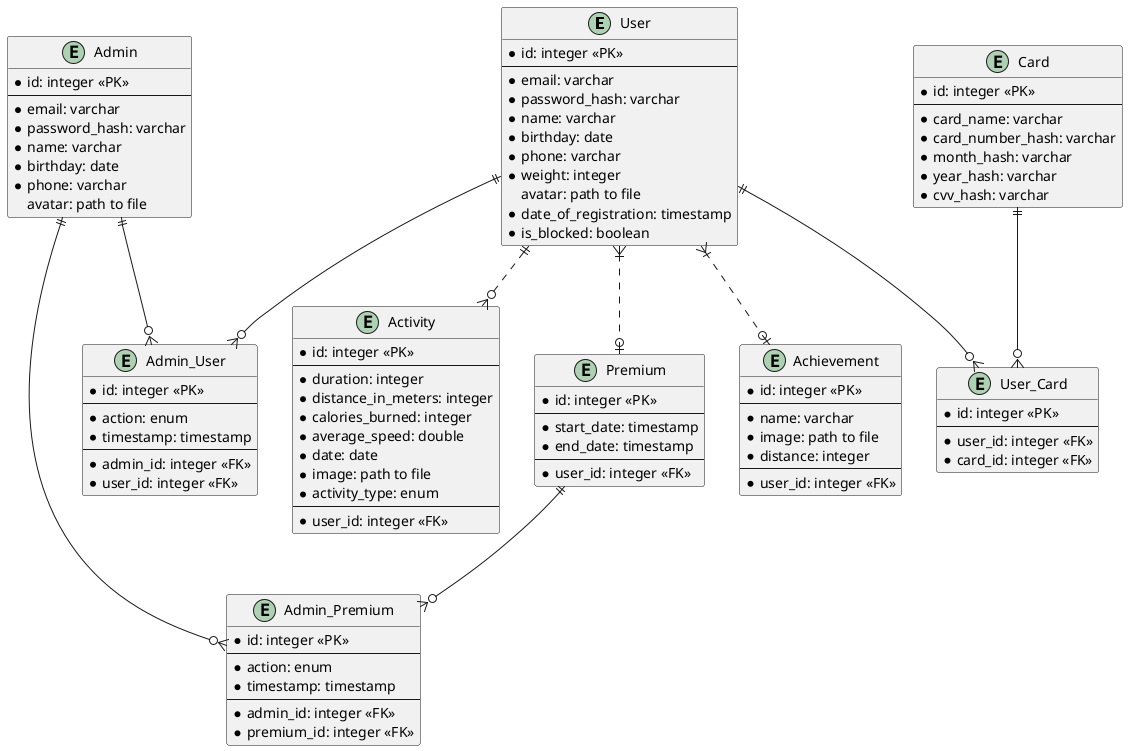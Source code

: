 @startuml

entity User {
  * id: integer <<PK>>
  --
  * email: varchar
  * password_hash: varchar
  * name: varchar
  * birthday: date
  * phone: varchar
  * weight: integer
  avatar: path to file
  * date_of_registration: timestamp
  * is_blocked: boolean
}

entity Activity {
  * id: integer <<PK>>
  --
  * duration: integer
  * distance_in_meters: integer
  * calories_burned: integer
  * average_speed: double
  * date: date
  * image: path to file
  * activity_type: enum
  --
  * user_id: integer <<FK>>
}

entity Admin{
  * id: integer <<PK>>
  --
  * email: varchar
  * password_hash: varchar
  * name: varchar
  * birthday: date
  * phone: varchar
  avatar: path to file
}

entity Card {
  * id: integer <<PK>>
  --
  * card_name: varchar
  * card_number_hash: varchar
  * month_hash: varchar
  * year_hash: varchar
  * cvv_hash: varchar
}

entity Premium {
  * id: integer <<PK>>
  --
  * start_date: timestamp
  * end_date: timestamp
  --
  * user_id: integer <<FK>>
}

entity Admin_Premium {
  * id: integer <<PK>>
  --
  * action: enum
  * timestamp: timestamp
  --
  * admin_id: integer <<FK>>
  * premium_id: integer <<FK>>
}

entity Admin_User {
  * id: integer <<PK>>
  --
  * action: enum
  * timestamp: timestamp
  --
  * admin_id: integer <<FK>>
  * user_id: integer <<FK>>
}

entity User_Card {
  * id: integer <<PK>>
  --
  * user_id: integer <<FK>>
  * card_id: integer <<FK>>
}

entity Achievement {
  * id: integer <<PK>>
  --
  * name: varchar
  * image: path to file
  * distance: integer
  --
  * user_id: integer <<FK>>
}

User }|..o| Premium
User }|..o| Achievement
User ||..o{ Activity
Admin ||--o{ Admin_Premium
Premium ||--o{ Admin_Premium
Admin ||--o{ Admin_User
User ||--o{ Admin_User
User ||--o{ User_Card
Card ||--o{ User_Card

@enduml